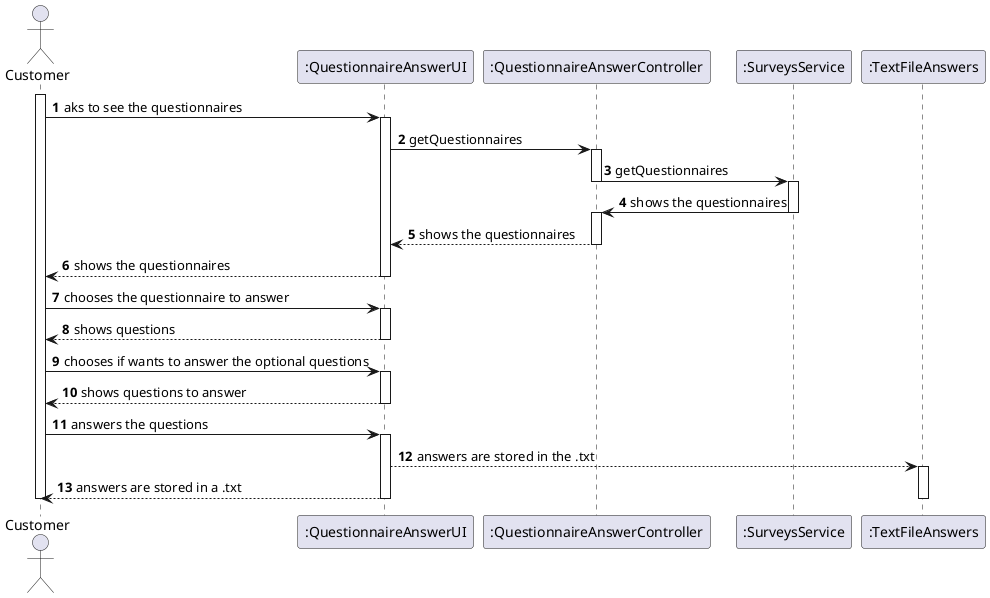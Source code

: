 @startuml
autonumber
'hide footbox
actor "Customer" as PM
participant ":QuestionnaireAnswerUI" as UI
participant ":QuestionnaireAnswerController" as C
participant ":SurveysService" as S
participant ":TextFileAnswers" as T


activate PM

PM -> UI : aks to see the questionnaires
activate UI

UI -> C : getQuestionnaires
activate C
C -> S : getQuestionnaires
deactivate C
activate S
S -> C: shows the questionnaires
deactivate S
activate C
C --> UI : shows the questionnaires
deactivate C
UI --> PM : shows the questionnaires
deactivate UI

PM -> UI : chooses the questionnaire to answer
activate UI


UI --> PM : shows questions
deactivate UI

PM -> UI : chooses if wants to answer the optional questions
activate UI
UI --> PM : shows questions to answer
deactivate UI
PM -> UI : answers the questions
activate UI
UI --> T : answers are stored in the .txt
activate T
UI --> PM : answers are stored in a .txt
deactivate T
deactivate UI

deactivate UI
deactivate PM

@enduml
